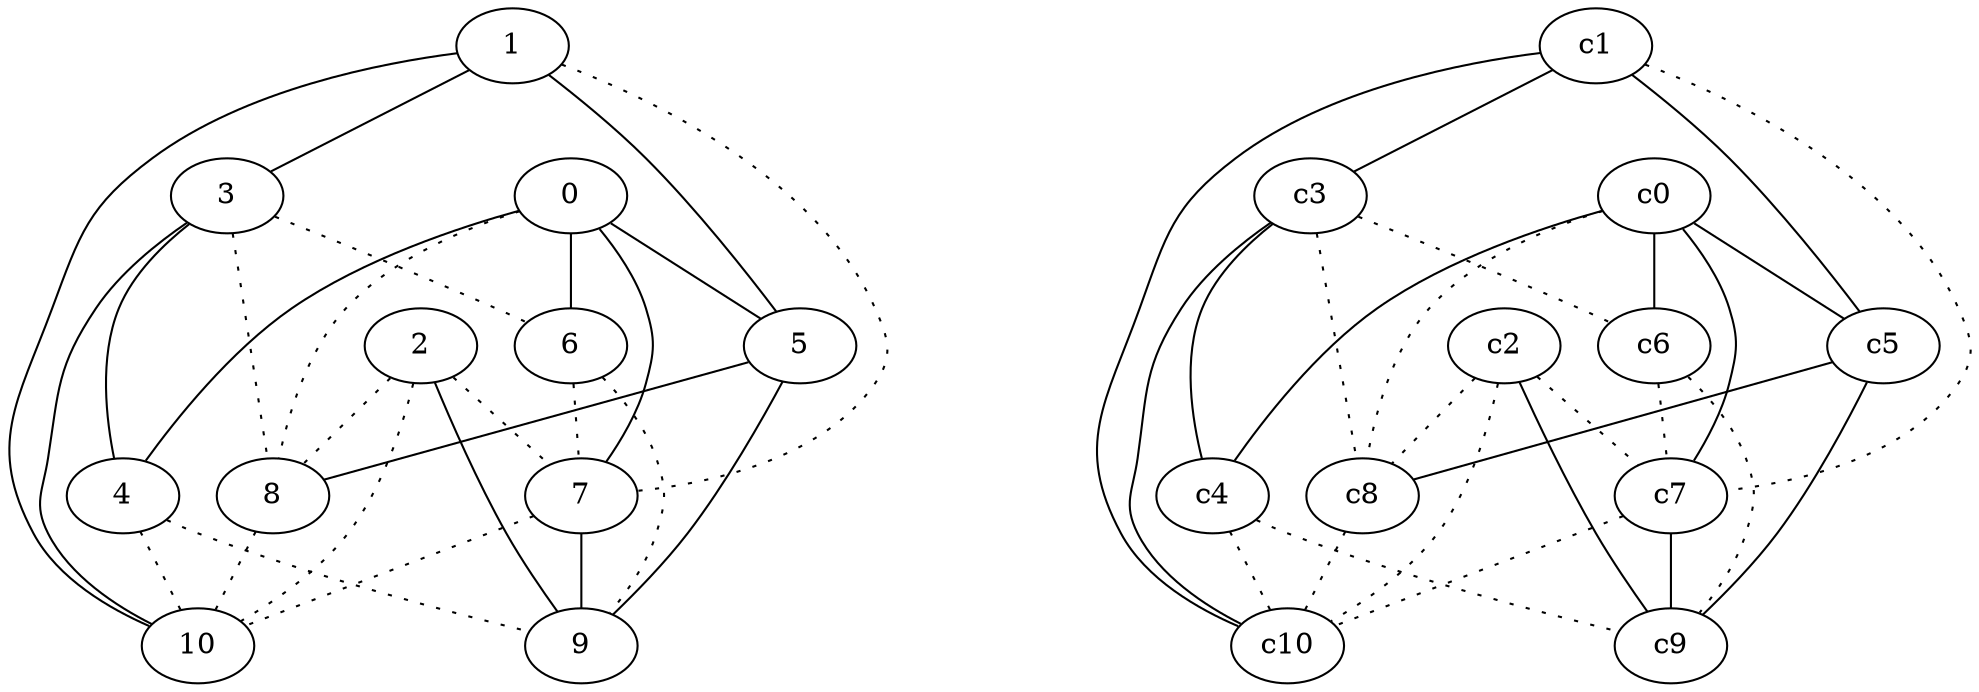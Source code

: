 graph {
a0[label=0];
a1[label=1];
a2[label=2];
a3[label=3];
a4[label=4];
a5[label=5];
a6[label=6];
a7[label=7];
a8[label=8];
a9[label=9];
a10[label=10];
a0 -- a4;
a0 -- a5;
a0 -- a6;
a0 -- a7;
a0 -- a8 [style=dotted];
a1 -- a3;
a1 -- a5;
a1 -- a7 [style=dotted];
a1 -- a10;
a2 -- a7 [style=dotted];
a2 -- a8 [style=dotted];
a2 -- a9;
a2 -- a10 [style=dotted];
a3 -- a4;
a3 -- a6 [style=dotted];
a3 -- a8 [style=dotted];
a3 -- a10;
a4 -- a9 [style=dotted];
a4 -- a10 [style=dotted];
a5 -- a8;
a5 -- a9;
a6 -- a7 [style=dotted];
a6 -- a9 [style=dotted];
a7 -- a9;
a7 -- a10 [style=dotted];
a8 -- a10 [style=dotted];
c0 -- c4;
c0 -- c5;
c0 -- c6;
c0 -- c7;
c0 -- c8 [style=dotted];
c1 -- c3;
c1 -- c5;
c1 -- c7 [style=dotted];
c1 -- c10;
c2 -- c7 [style=dotted];
c2 -- c8 [style=dotted];
c2 -- c9;
c2 -- c10 [style=dotted];
c3 -- c4;
c3 -- c6 [style=dotted];
c3 -- c8 [style=dotted];
c3 -- c10;
c4 -- c9 [style=dotted];
c4 -- c10 [style=dotted];
c5 -- c8;
c5 -- c9;
c6 -- c7 [style=dotted];
c6 -- c9 [style=dotted];
c7 -- c9;
c7 -- c10 [style=dotted];
c8 -- c10 [style=dotted];
}
